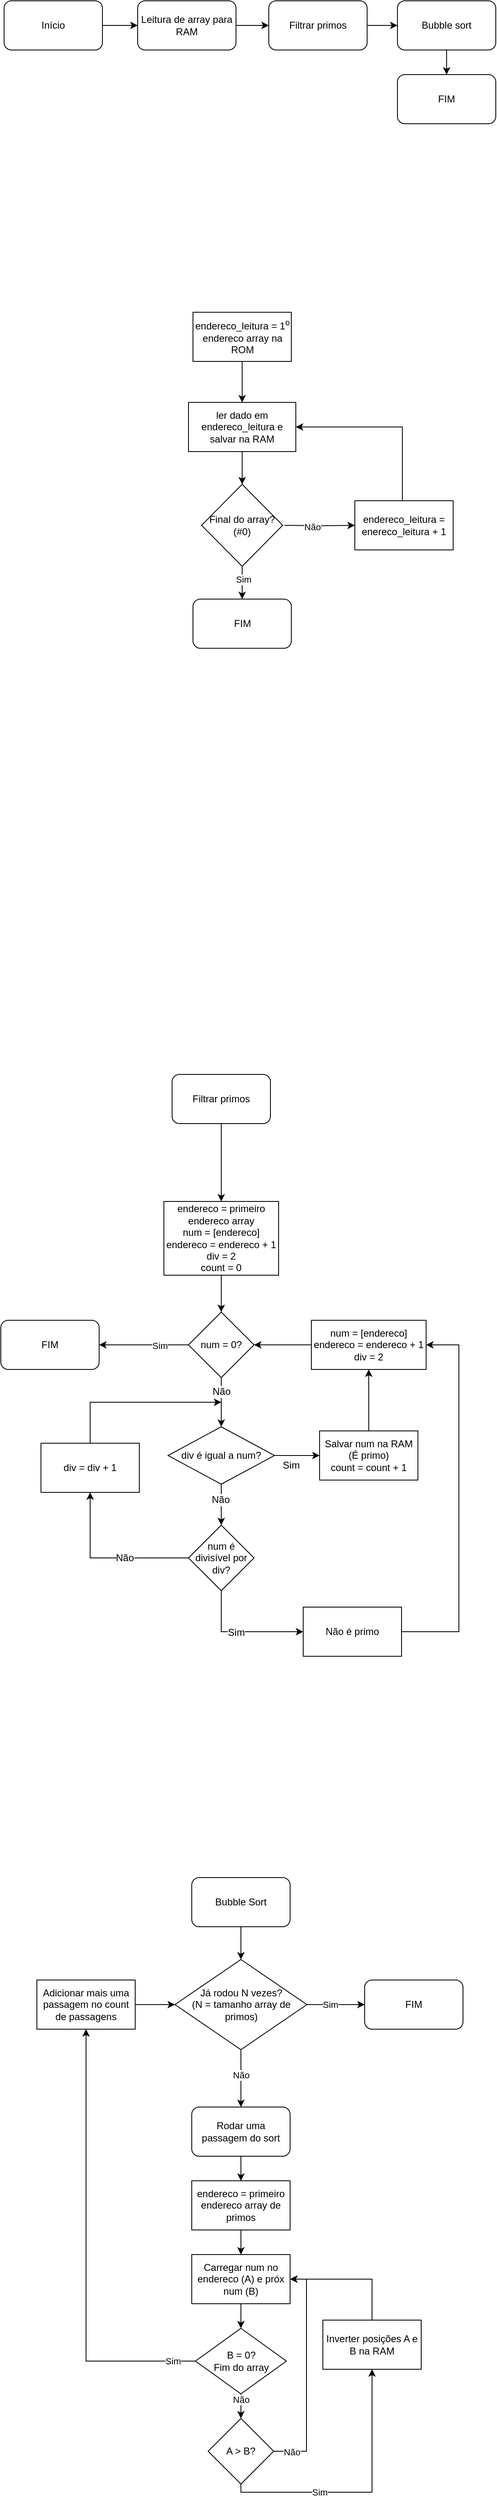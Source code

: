 <mxfile version="13.6.5" type="device"><diagram id="SBqkvEkh4XPLzDl2wwVl" name="Page-1"><mxGraphModel dx="2031" dy="2303" grid="1" gridSize="10" guides="1" tooltips="1" connect="1" arrows="1" fold="1" page="1" pageScale="1" pageWidth="827" pageHeight="1169" math="0" shadow="0"><root><mxCell id="0"/><mxCell id="1" parent="0"/><mxCell id="YMTyPgCdWFhJOdQ2ox2K-52" value="" style="edgeStyle=orthogonalEdgeStyle;rounded=0;orthogonalLoop=1;jettySize=auto;html=1;" edge="1" parent="1" source="pOIe03qu2XDIzxxCEICK-1" target="YMTyPgCdWFhJOdQ2ox2K-51"><mxGeometry relative="1" as="geometry"/></mxCell><mxCell id="pOIe03qu2XDIzxxCEICK-1" value="Início" style="rounded=1;whiteSpace=wrap;html=1;" parent="1" vertex="1"><mxGeometry x="114" y="-1070" width="120" height="60" as="geometry"/></mxCell><mxCell id="pOIe03qu2XDIzxxCEICK-2" value="FIM" style="rounded=1;whiteSpace=wrap;html=1;" parent="1" vertex="1"><mxGeometry x="110" y="540" width="120" height="60" as="geometry"/></mxCell><mxCell id="pOIe03qu2XDIzxxCEICK-50" value="" style="edgeStyle=orthogonalEdgeStyle;rounded=0;orthogonalLoop=1;jettySize=auto;html=1;" parent="1" source="pOIe03qu2XDIzxxCEICK-3" target="pOIe03qu2XDIzxxCEICK-48" edge="1"><mxGeometry relative="1" as="geometry"/></mxCell><mxCell id="pOIe03qu2XDIzxxCEICK-3" value="endereco = primeiro endereco array&lt;br&gt;num = [endereco]&lt;br&gt;endereco = endereco + 1&lt;br&gt;div = 2&lt;br&gt;count = 0" style="rounded=0;whiteSpace=wrap;html=1;" parent="1" vertex="1"><mxGeometry x="309" y="395" width="140" height="90" as="geometry"/></mxCell><mxCell id="pOIe03qu2XDIzxxCEICK-22" value="" style="edgeStyle=orthogonalEdgeStyle;rounded=0;orthogonalLoop=1;jettySize=auto;html=1;" parent="1" source="pOIe03qu2XDIzxxCEICK-6" target="pOIe03qu2XDIzxxCEICK-10" edge="1"><mxGeometry relative="1" as="geometry"/></mxCell><mxCell id="pOIe03qu2XDIzxxCEICK-23" value="Não" style="text;html=1;align=center;verticalAlign=middle;resizable=0;points=[];labelBackgroundColor=#ffffff;" parent="pOIe03qu2XDIzxxCEICK-22" vertex="1" connectable="0"><mxGeometry x="-0.218" relative="1" as="geometry"><mxPoint as="offset"/></mxGeometry></mxCell><mxCell id="pOIe03qu2XDIzxxCEICK-39" style="edgeStyle=orthogonalEdgeStyle;rounded=0;orthogonalLoop=1;jettySize=auto;html=1;entryX=0;entryY=0.5;entryDx=0;entryDy=0;exitX=0.5;exitY=1;exitDx=0;exitDy=0;" parent="1" source="pOIe03qu2XDIzxxCEICK-6" target="pOIe03qu2XDIzxxCEICK-45" edge="1"><mxGeometry relative="1" as="geometry"><mxPoint x="379" y="930" as="targetPoint"/><Array as="points"><mxPoint x="379" y="920"/></Array></mxGeometry></mxCell><mxCell id="pOIe03qu2XDIzxxCEICK-41" value="Sim" style="text;html=1;align=center;verticalAlign=middle;resizable=0;points=[];labelBackgroundColor=#ffffff;" parent="pOIe03qu2XDIzxxCEICK-39" vertex="1" connectable="0"><mxGeometry x="-0.098" y="-1" relative="1" as="geometry"><mxPoint as="offset"/></mxGeometry></mxCell><mxCell id="pOIe03qu2XDIzxxCEICK-6" value="num é divisível por div?" style="rhombus;whiteSpace=wrap;html=1;" parent="1" vertex="1"><mxGeometry x="339" y="790" width="80" height="80" as="geometry"/></mxCell><mxCell id="pOIe03qu2XDIzxxCEICK-16" style="edgeStyle=orthogonalEdgeStyle;rounded=0;orthogonalLoop=1;jettySize=auto;html=1;entryX=0.5;entryY=0;entryDx=0;entryDy=0;" parent="1" source="pOIe03qu2XDIzxxCEICK-8" target="pOIe03qu2XDIzxxCEICK-6" edge="1"><mxGeometry relative="1" as="geometry"><Array as="points"><mxPoint x="379" y="750"/><mxPoint x="379" y="750"/></Array></mxGeometry></mxCell><mxCell id="pOIe03qu2XDIzxxCEICK-27" value="Não" style="text;html=1;align=center;verticalAlign=middle;resizable=0;points=[];labelBackgroundColor=#ffffff;" parent="pOIe03qu2XDIzxxCEICK-16" vertex="1" connectable="0"><mxGeometry x="-0.263" y="-1" relative="1" as="geometry"><mxPoint as="offset"/></mxGeometry></mxCell><mxCell id="pOIe03qu2XDIzxxCEICK-19" style="edgeStyle=orthogonalEdgeStyle;rounded=0;orthogonalLoop=1;jettySize=auto;html=1;" parent="1" source="pOIe03qu2XDIzxxCEICK-8" target="pOIe03qu2XDIzxxCEICK-43" edge="1"><mxGeometry relative="1" as="geometry"><mxPoint x="476" y="870" as="targetPoint"/></mxGeometry></mxCell><mxCell id="pOIe03qu2XDIzxxCEICK-20" value="Sim" style="text;html=1;align=center;verticalAlign=middle;resizable=0;points=[];labelBackgroundColor=#ffffff;" parent="pOIe03qu2XDIzxxCEICK-19" vertex="1" connectable="0"><mxGeometry x="-0.297" y="1" relative="1" as="geometry"><mxPoint y="12.5" as="offset"/></mxGeometry></mxCell><mxCell id="pOIe03qu2XDIzxxCEICK-8" value="div é igual a num?" style="rhombus;whiteSpace=wrap;html=1;" parent="1" vertex="1"><mxGeometry x="314" y="670" width="130" height="70" as="geometry"/></mxCell><mxCell id="pOIe03qu2XDIzxxCEICK-52" style="edgeStyle=orthogonalEdgeStyle;rounded=0;orthogonalLoop=1;jettySize=auto;html=1;entryX=1;entryY=0.5;entryDx=0;entryDy=0;" parent="1" source="pOIe03qu2XDIzxxCEICK-9" target="pOIe03qu2XDIzxxCEICK-48" edge="1"><mxGeometry relative="1" as="geometry"/></mxCell><mxCell id="pOIe03qu2XDIzxxCEICK-9" value="num = [endereco]&lt;br&gt;endereco = endereco + 1&lt;br&gt;div = 2" style="rounded=0;whiteSpace=wrap;html=1;" parent="1" vertex="1"><mxGeometry x="489" y="540" width="140" height="60" as="geometry"/></mxCell><mxCell id="pOIe03qu2XDIzxxCEICK-60" style="edgeStyle=orthogonalEdgeStyle;rounded=0;orthogonalLoop=1;jettySize=auto;html=1;" parent="1" source="pOIe03qu2XDIzxxCEICK-10" edge="1"><mxGeometry relative="1" as="geometry"><mxPoint x="379" y="640" as="targetPoint"/><Array as="points"><mxPoint x="219" y="640"/></Array></mxGeometry></mxCell><mxCell id="pOIe03qu2XDIzxxCEICK-10" value="div = div + 1" style="rounded=0;whiteSpace=wrap;html=1;" parent="1" vertex="1"><mxGeometry x="159" y="690" width="120" height="60" as="geometry"/></mxCell><mxCell id="pOIe03qu2XDIzxxCEICK-57" style="edgeStyle=orthogonalEdgeStyle;rounded=0;orthogonalLoop=1;jettySize=auto;html=1;entryX=0.5;entryY=1;entryDx=0;entryDy=0;" parent="1" source="pOIe03qu2XDIzxxCEICK-43" target="pOIe03qu2XDIzxxCEICK-9" edge="1"><mxGeometry relative="1" as="geometry"/></mxCell><mxCell id="pOIe03qu2XDIzxxCEICK-43" value="Salvar num na RAM (É primo)&lt;br&gt;count = count + 1" style="rounded=0;whiteSpace=wrap;html=1;" parent="1" vertex="1"><mxGeometry x="499" y="675" width="120" height="60" as="geometry"/></mxCell><mxCell id="pOIe03qu2XDIzxxCEICK-55" style="edgeStyle=orthogonalEdgeStyle;rounded=0;orthogonalLoop=1;jettySize=auto;html=1;entryX=1;entryY=0.5;entryDx=0;entryDy=0;" parent="1" source="pOIe03qu2XDIzxxCEICK-45" target="pOIe03qu2XDIzxxCEICK-9" edge="1"><mxGeometry relative="1" as="geometry"><Array as="points"><mxPoint x="669" y="920"/><mxPoint x="669" y="570"/></Array></mxGeometry></mxCell><mxCell id="pOIe03qu2XDIzxxCEICK-45" value="Não é primo" style="rounded=0;whiteSpace=wrap;html=1;" parent="1" vertex="1"><mxGeometry x="479" y="890" width="120" height="60" as="geometry"/></mxCell><mxCell id="pOIe03qu2XDIzxxCEICK-53" style="edgeStyle=orthogonalEdgeStyle;rounded=0;orthogonalLoop=1;jettySize=auto;html=1;entryX=0.5;entryY=0;entryDx=0;entryDy=0;" parent="1" source="pOIe03qu2XDIzxxCEICK-48" target="pOIe03qu2XDIzxxCEICK-8" edge="1"><mxGeometry relative="1" as="geometry"/></mxCell><mxCell id="pOIe03qu2XDIzxxCEICK-54" value="Não" style="text;html=1;align=center;verticalAlign=middle;resizable=0;points=[];labelBackgroundColor=#ffffff;" parent="pOIe03qu2XDIzxxCEICK-53" vertex="1" connectable="0"><mxGeometry x="-0.308" relative="1" as="geometry"><mxPoint y="-3.79" as="offset"/></mxGeometry></mxCell><mxCell id="pOIe03qu2XDIzxxCEICK-61" value="" style="edgeStyle=orthogonalEdgeStyle;rounded=0;orthogonalLoop=1;jettySize=auto;html=1;" parent="1" source="pOIe03qu2XDIzxxCEICK-48" target="pOIe03qu2XDIzxxCEICK-2" edge="1"><mxGeometry relative="1" as="geometry"/></mxCell><mxCell id="YMTyPgCdWFhJOdQ2ox2K-11" value="Sim" style="edgeLabel;html=1;align=center;verticalAlign=middle;resizable=0;points=[];" vertex="1" connectable="0" parent="pOIe03qu2XDIzxxCEICK-61"><mxGeometry x="-0.353" y="1" relative="1" as="geometry"><mxPoint as="offset"/></mxGeometry></mxCell><mxCell id="pOIe03qu2XDIzxxCEICK-48" value="num = 0?" style="rhombus;whiteSpace=wrap;html=1;" parent="1" vertex="1"><mxGeometry x="339" y="530" width="80" height="80" as="geometry"/></mxCell><mxCell id="YMTyPgCdWFhJOdQ2ox2K-59" style="edgeStyle=orthogonalEdgeStyle;rounded=0;orthogonalLoop=1;jettySize=auto;html=1;" edge="1" parent="1" source="YMTyPgCdWFhJOdQ2ox2K-1" target="YMTyPgCdWFhJOdQ2ox2K-10"><mxGeometry relative="1" as="geometry"/></mxCell><mxCell id="YMTyPgCdWFhJOdQ2ox2K-1" value="endereco_leitura = 1&lt;sup&gt;o &lt;/sup&gt;endereco array na ROM" style="rounded=0;whiteSpace=wrap;html=1;" vertex="1" parent="1"><mxGeometry x="344.5" y="-690" width="120" height="60" as="geometry"/></mxCell><mxCell id="YMTyPgCdWFhJOdQ2ox2K-6" value="" style="edgeStyle=orthogonalEdgeStyle;rounded=0;orthogonalLoop=1;jettySize=auto;html=1;" edge="1" parent="1" target="YMTyPgCdWFhJOdQ2ox2K-5"><mxGeometry relative="1" as="geometry"><mxPoint x="456" y="-430" as="sourcePoint"/></mxGeometry></mxCell><mxCell id="YMTyPgCdWFhJOdQ2ox2K-7" value="Não" style="edgeLabel;html=1;align=center;verticalAlign=middle;resizable=0;points=[];" vertex="1" connectable="0" parent="YMTyPgCdWFhJOdQ2ox2K-6"><mxGeometry x="-0.235" y="-1" relative="1" as="geometry"><mxPoint x="1" as="offset"/></mxGeometry></mxCell><mxCell id="YMTyPgCdWFhJOdQ2ox2K-63" value="" style="edgeStyle=orthogonalEdgeStyle;rounded=0;orthogonalLoop=1;jettySize=auto;html=1;" edge="1" parent="1" source="YMTyPgCdWFhJOdQ2ox2K-2" target="YMTyPgCdWFhJOdQ2ox2K-62"><mxGeometry relative="1" as="geometry"/></mxCell><mxCell id="YMTyPgCdWFhJOdQ2ox2K-65" value="Sim" style="edgeLabel;html=1;align=center;verticalAlign=middle;resizable=0;points=[];" vertex="1" connectable="0" parent="YMTyPgCdWFhJOdQ2ox2K-63"><mxGeometry x="-0.189" y="1" relative="1" as="geometry"><mxPoint as="offset"/></mxGeometry></mxCell><mxCell id="YMTyPgCdWFhJOdQ2ox2K-2" value="Final do array? (#0)" style="rhombus;whiteSpace=wrap;html=1;" vertex="1" parent="1"><mxGeometry x="355" y="-480" width="99" height="100" as="geometry"/></mxCell><mxCell id="YMTyPgCdWFhJOdQ2ox2K-8" style="edgeStyle=orthogonalEdgeStyle;rounded=0;orthogonalLoop=1;jettySize=auto;html=1;" edge="1" parent="1" source="YMTyPgCdWFhJOdQ2ox2K-5" target="YMTyPgCdWFhJOdQ2ox2K-10"><mxGeometry relative="1" as="geometry"><mxPoint x="500" y="-560" as="targetPoint"/><Array as="points"><mxPoint x="600" y="-550"/></Array></mxGeometry></mxCell><mxCell id="YMTyPgCdWFhJOdQ2ox2K-5" value="endereco_leitura = enereco_leitura + 1" style="rounded=0;whiteSpace=wrap;html=1;" vertex="1" parent="1"><mxGeometry x="542" y="-460" width="120" height="60" as="geometry"/></mxCell><mxCell id="YMTyPgCdWFhJOdQ2ox2K-60" value="" style="edgeStyle=orthogonalEdgeStyle;rounded=0;orthogonalLoop=1;jettySize=auto;html=1;" edge="1" parent="1" source="YMTyPgCdWFhJOdQ2ox2K-10" target="YMTyPgCdWFhJOdQ2ox2K-2"><mxGeometry relative="1" as="geometry"/></mxCell><mxCell id="YMTyPgCdWFhJOdQ2ox2K-10" value="ler dado em endereco_leitura e salvar na RAM" style="rounded=0;whiteSpace=wrap;html=1;" vertex="1" parent="1"><mxGeometry x="339" y="-580" width="131" height="60" as="geometry"/></mxCell><mxCell id="YMTyPgCdWFhJOdQ2ox2K-13" value="" style="edgeStyle=orthogonalEdgeStyle;rounded=0;orthogonalLoop=1;jettySize=auto;html=1;" edge="1" parent="1" source="YMTyPgCdWFhJOdQ2ox2K-12" target="pOIe03qu2XDIzxxCEICK-3"><mxGeometry relative="1" as="geometry"/></mxCell><mxCell id="YMTyPgCdWFhJOdQ2ox2K-12" value="Filtrar primos" style="rounded=1;whiteSpace=wrap;html=1;" vertex="1" parent="1"><mxGeometry x="319" y="240" width="120" height="60" as="geometry"/></mxCell><mxCell id="YMTyPgCdWFhJOdQ2ox2K-18" value="" style="edgeStyle=orthogonalEdgeStyle;rounded=0;orthogonalLoop=1;jettySize=auto;html=1;" edge="1" parent="1" source="YMTyPgCdWFhJOdQ2ox2K-14" target="YMTyPgCdWFhJOdQ2ox2K-17"><mxGeometry relative="1" as="geometry"/></mxCell><mxCell id="YMTyPgCdWFhJOdQ2ox2K-14" value="Bubble Sort" style="rounded=1;whiteSpace=wrap;html=1;" vertex="1" parent="1"><mxGeometry x="343" y="1220" width="120" height="60" as="geometry"/></mxCell><mxCell id="YMTyPgCdWFhJOdQ2ox2K-20" value="" style="edgeStyle=orthogonalEdgeStyle;rounded=0;orthogonalLoop=1;jettySize=auto;html=1;" edge="1" parent="1" source="YMTyPgCdWFhJOdQ2ox2K-17" target="YMTyPgCdWFhJOdQ2ox2K-19"><mxGeometry relative="1" as="geometry"/></mxCell><mxCell id="YMTyPgCdWFhJOdQ2ox2K-21" value="Sim" style="edgeLabel;html=1;align=center;verticalAlign=middle;resizable=0;points=[];" vertex="1" connectable="0" parent="YMTyPgCdWFhJOdQ2ox2K-20"><mxGeometry x="-0.187" relative="1" as="geometry"><mxPoint as="offset"/></mxGeometry></mxCell><mxCell id="YMTyPgCdWFhJOdQ2ox2K-23" value="" style="edgeStyle=orthogonalEdgeStyle;rounded=0;orthogonalLoop=1;jettySize=auto;html=1;" edge="1" parent="1" source="YMTyPgCdWFhJOdQ2ox2K-17"><mxGeometry relative="1" as="geometry"><mxPoint x="403" y="1500" as="targetPoint"/></mxGeometry></mxCell><mxCell id="YMTyPgCdWFhJOdQ2ox2K-24" value="Não" style="edgeLabel;html=1;align=center;verticalAlign=middle;resizable=0;points=[];" vertex="1" connectable="0" parent="YMTyPgCdWFhJOdQ2ox2K-23"><mxGeometry x="-0.12" relative="1" as="geometry"><mxPoint as="offset"/></mxGeometry></mxCell><mxCell id="YMTyPgCdWFhJOdQ2ox2K-17" value="Já rodou N vezes?&lt;br&gt;(N = tamanho array de primos)" style="rhombus;whiteSpace=wrap;html=1;" vertex="1" parent="1"><mxGeometry x="322.5" y="1320" width="161" height="110" as="geometry"/></mxCell><mxCell id="YMTyPgCdWFhJOdQ2ox2K-19" value="FIM" style="rounded=1;whiteSpace=wrap;html=1;" vertex="1" parent="1"><mxGeometry x="554" y="1345" width="120" height="60" as="geometry"/></mxCell><mxCell id="YMTyPgCdWFhJOdQ2ox2K-28" value="" style="edgeStyle=orthogonalEdgeStyle;rounded=0;orthogonalLoop=1;jettySize=auto;html=1;" edge="1" parent="1" source="YMTyPgCdWFhJOdQ2ox2K-26" target="YMTyPgCdWFhJOdQ2ox2K-27"><mxGeometry relative="1" as="geometry"/></mxCell><mxCell id="YMTyPgCdWFhJOdQ2ox2K-26" value="Rodar uma passagem do sort" style="rounded=1;whiteSpace=wrap;html=1;" vertex="1" parent="1"><mxGeometry x="343" y="1500" width="120" height="60" as="geometry"/></mxCell><mxCell id="YMTyPgCdWFhJOdQ2ox2K-31" value="" style="edgeStyle=orthogonalEdgeStyle;rounded=0;orthogonalLoop=1;jettySize=auto;html=1;" edge="1" parent="1" source="YMTyPgCdWFhJOdQ2ox2K-27" target="YMTyPgCdWFhJOdQ2ox2K-29"><mxGeometry relative="1" as="geometry"/></mxCell><mxCell id="YMTyPgCdWFhJOdQ2ox2K-27" value="endereco = primeiro endereco array de primos" style="rounded=0;whiteSpace=wrap;html=1;" vertex="1" parent="1"><mxGeometry x="343" y="1590" width="120" height="60" as="geometry"/></mxCell><mxCell id="YMTyPgCdWFhJOdQ2ox2K-44" value="" style="edgeStyle=orthogonalEdgeStyle;rounded=0;orthogonalLoop=1;jettySize=auto;html=1;" edge="1" parent="1" source="YMTyPgCdWFhJOdQ2ox2K-29" target="YMTyPgCdWFhJOdQ2ox2K-43"><mxGeometry relative="1" as="geometry"/></mxCell><mxCell id="YMTyPgCdWFhJOdQ2ox2K-29" value="Carregar num no endereco (A) e próx num (B)" style="rounded=0;whiteSpace=wrap;html=1;" vertex="1" parent="1"><mxGeometry x="343" y="1680" width="120" height="60" as="geometry"/></mxCell><mxCell id="YMTyPgCdWFhJOdQ2ox2K-34" value="" style="edgeStyle=orthogonalEdgeStyle;rounded=0;orthogonalLoop=1;jettySize=auto;html=1;" edge="1" parent="1" source="YMTyPgCdWFhJOdQ2ox2K-30" target="YMTyPgCdWFhJOdQ2ox2K-33"><mxGeometry relative="1" as="geometry"><Array as="points"><mxPoint x="403" y="1970"/><mxPoint x="563" y="1970"/></Array></mxGeometry></mxCell><mxCell id="YMTyPgCdWFhJOdQ2ox2K-36" value="Sim" style="edgeLabel;html=1;align=center;verticalAlign=middle;resizable=0;points=[];" vertex="1" connectable="0" parent="YMTyPgCdWFhJOdQ2ox2K-34"><mxGeometry x="-0.34" relative="1" as="geometry"><mxPoint as="offset"/></mxGeometry></mxCell><mxCell id="YMTyPgCdWFhJOdQ2ox2K-39" style="edgeStyle=orthogonalEdgeStyle;rounded=0;orthogonalLoop=1;jettySize=auto;html=1;entryX=1;entryY=0.5;entryDx=0;entryDy=0;" edge="1" parent="1" source="YMTyPgCdWFhJOdQ2ox2K-30" target="YMTyPgCdWFhJOdQ2ox2K-29"><mxGeometry relative="1" as="geometry"><Array as="points"><mxPoint x="483" y="1920"/><mxPoint x="483" y="1710"/></Array></mxGeometry></mxCell><mxCell id="YMTyPgCdWFhJOdQ2ox2K-40" value="Não" style="edgeLabel;html=1;align=center;verticalAlign=middle;resizable=0;points=[];" vertex="1" connectable="0" parent="YMTyPgCdWFhJOdQ2ox2K-39"><mxGeometry x="-0.842" y="-1" relative="1" as="geometry"><mxPoint as="offset"/></mxGeometry></mxCell><mxCell id="YMTyPgCdWFhJOdQ2ox2K-30" value="A &amp;gt; B?" style="rhombus;whiteSpace=wrap;html=1;" vertex="1" parent="1"><mxGeometry x="363" y="1880" width="80" height="80" as="geometry"/></mxCell><mxCell id="YMTyPgCdWFhJOdQ2ox2K-50" style="edgeStyle=orthogonalEdgeStyle;rounded=0;orthogonalLoop=1;jettySize=auto;html=1;entryX=1;entryY=0.5;entryDx=0;entryDy=0;" edge="1" parent="1" source="YMTyPgCdWFhJOdQ2ox2K-33" target="YMTyPgCdWFhJOdQ2ox2K-29"><mxGeometry relative="1" as="geometry"><Array as="points"><mxPoint x="563" y="1710"/></Array></mxGeometry></mxCell><mxCell id="YMTyPgCdWFhJOdQ2ox2K-33" value="Inverter posições A e B na RAM" style="rounded=0;whiteSpace=wrap;html=1;" vertex="1" parent="1"><mxGeometry x="503" y="1760" width="120" height="60" as="geometry"/></mxCell><mxCell id="YMTyPgCdWFhJOdQ2ox2K-47" value="" style="edgeStyle=orthogonalEdgeStyle;rounded=0;orthogonalLoop=1;jettySize=auto;html=1;" edge="1" parent="1" source="YMTyPgCdWFhJOdQ2ox2K-42" target="YMTyPgCdWFhJOdQ2ox2K-17"><mxGeometry relative="1" as="geometry"/></mxCell><mxCell id="YMTyPgCdWFhJOdQ2ox2K-42" value="Adicionar mais uma passagem no count de passagens" style="rounded=0;whiteSpace=wrap;html=1;" vertex="1" parent="1"><mxGeometry x="154" y="1345" width="120" height="60" as="geometry"/></mxCell><mxCell id="YMTyPgCdWFhJOdQ2ox2K-45" value="" style="edgeStyle=orthogonalEdgeStyle;rounded=0;orthogonalLoop=1;jettySize=auto;html=1;" edge="1" parent="1" source="YMTyPgCdWFhJOdQ2ox2K-43" target="YMTyPgCdWFhJOdQ2ox2K-30"><mxGeometry relative="1" as="geometry"/></mxCell><mxCell id="YMTyPgCdWFhJOdQ2ox2K-46" value="Não" style="edgeLabel;html=1;align=center;verticalAlign=middle;resizable=0;points=[];" vertex="1" connectable="0" parent="YMTyPgCdWFhJOdQ2ox2K-45"><mxGeometry x="-0.741" relative="1" as="geometry"><mxPoint as="offset"/></mxGeometry></mxCell><mxCell id="YMTyPgCdWFhJOdQ2ox2K-48" style="edgeStyle=orthogonalEdgeStyle;rounded=0;orthogonalLoop=1;jettySize=auto;html=1;entryX=0.5;entryY=1;entryDx=0;entryDy=0;" edge="1" parent="1" source="YMTyPgCdWFhJOdQ2ox2K-43" target="YMTyPgCdWFhJOdQ2ox2K-42"><mxGeometry relative="1" as="geometry"/></mxCell><mxCell id="YMTyPgCdWFhJOdQ2ox2K-49" value="Sim" style="edgeLabel;html=1;align=center;verticalAlign=middle;resizable=0;points=[];" vertex="1" connectable="0" parent="YMTyPgCdWFhJOdQ2ox2K-48"><mxGeometry x="-0.898" relative="1" as="geometry"><mxPoint as="offset"/></mxGeometry></mxCell><mxCell id="YMTyPgCdWFhJOdQ2ox2K-43" value="B = 0?&lt;br&gt;Fim do array" style="rhombus;whiteSpace=wrap;html=1;" vertex="1" parent="1"><mxGeometry x="347.5" y="1770" width="111" height="80" as="geometry"/></mxCell><mxCell id="YMTyPgCdWFhJOdQ2ox2K-54" value="" style="edgeStyle=orthogonalEdgeStyle;rounded=0;orthogonalLoop=1;jettySize=auto;html=1;" edge="1" parent="1" source="YMTyPgCdWFhJOdQ2ox2K-51" target="YMTyPgCdWFhJOdQ2ox2K-53"><mxGeometry relative="1" as="geometry"/></mxCell><mxCell id="YMTyPgCdWFhJOdQ2ox2K-51" value="Leitura de array para RAM" style="rounded=1;whiteSpace=wrap;html=1;" vertex="1" parent="1"><mxGeometry x="277" y="-1070" width="120" height="60" as="geometry"/></mxCell><mxCell id="YMTyPgCdWFhJOdQ2ox2K-56" value="" style="edgeStyle=orthogonalEdgeStyle;rounded=0;orthogonalLoop=1;jettySize=auto;html=1;" edge="1" parent="1" source="YMTyPgCdWFhJOdQ2ox2K-53" target="YMTyPgCdWFhJOdQ2ox2K-55"><mxGeometry relative="1" as="geometry"/></mxCell><mxCell id="YMTyPgCdWFhJOdQ2ox2K-53" value="Filtrar primos" style="rounded=1;whiteSpace=wrap;html=1;" vertex="1" parent="1"><mxGeometry x="437" y="-1070" width="120" height="60" as="geometry"/></mxCell><mxCell id="YMTyPgCdWFhJOdQ2ox2K-58" value="" style="edgeStyle=orthogonalEdgeStyle;rounded=0;orthogonalLoop=1;jettySize=auto;html=1;" edge="1" parent="1" source="YMTyPgCdWFhJOdQ2ox2K-55" target="YMTyPgCdWFhJOdQ2ox2K-57"><mxGeometry relative="1" as="geometry"/></mxCell><mxCell id="YMTyPgCdWFhJOdQ2ox2K-55" value="Bubble sort" style="rounded=1;whiteSpace=wrap;html=1;" vertex="1" parent="1"><mxGeometry x="594" y="-1070" width="120" height="60" as="geometry"/></mxCell><mxCell id="YMTyPgCdWFhJOdQ2ox2K-57" value="FIM" style="rounded=1;whiteSpace=wrap;html=1;" vertex="1" parent="1"><mxGeometry x="594" y="-980" width="120" height="60" as="geometry"/></mxCell><mxCell id="YMTyPgCdWFhJOdQ2ox2K-62" value="FIM" style="rounded=1;whiteSpace=wrap;html=1;" vertex="1" parent="1"><mxGeometry x="344.5" y="-340" width="120" height="60" as="geometry"/></mxCell></root></mxGraphModel></diagram></mxfile>